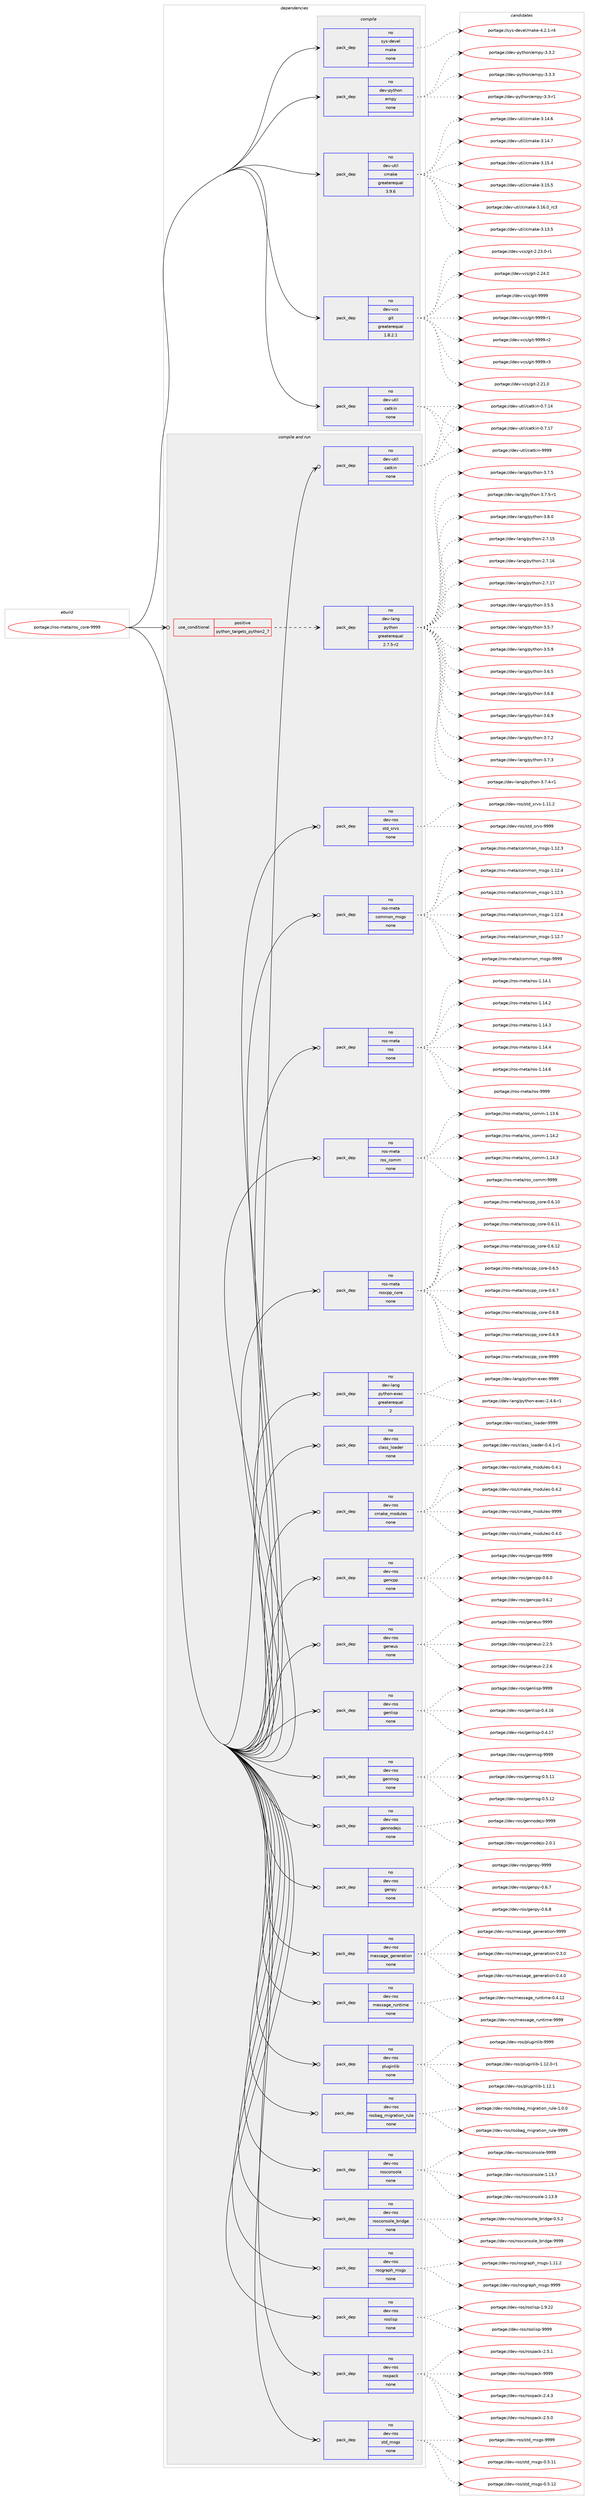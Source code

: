 digraph prolog {

# *************
# Graph options
# *************

newrank=true;
concentrate=true;
compound=true;
graph [rankdir=LR,fontname=Helvetica,fontsize=10,ranksep=1.5];#, ranksep=2.5, nodesep=0.2];
edge  [arrowhead=vee];
node  [fontname=Helvetica,fontsize=10];

# **********
# The ebuild
# **********

subgraph cluster_leftcol {
color=gray;
rank=same;
label=<<i>ebuild</i>>;
id [label="portage://ros-meta/ros_core-9999", color=red, width=4, href="../ros-meta/ros_core-9999.svg"];
}

# ****************
# The dependencies
# ****************

subgraph cluster_midcol {
color=gray;
label=<<i>dependencies</i>>;
subgraph cluster_compile {
fillcolor="#eeeeee";
style=filled;
label=<<i>compile</i>>;
subgraph pack279787 {
dependency381129 [label=<<TABLE BORDER="0" CELLBORDER="1" CELLSPACING="0" CELLPADDING="4" WIDTH="220"><TR><TD ROWSPAN="6" CELLPADDING="30">pack_dep</TD></TR><TR><TD WIDTH="110">no</TD></TR><TR><TD>dev-python</TD></TR><TR><TD>empy</TD></TR><TR><TD>none</TD></TR><TR><TD></TD></TR></TABLE>>, shape=none, color=blue];
}
id:e -> dependency381129:w [weight=20,style="solid",arrowhead="vee"];
subgraph pack279788 {
dependency381130 [label=<<TABLE BORDER="0" CELLBORDER="1" CELLSPACING="0" CELLPADDING="4" WIDTH="220"><TR><TD ROWSPAN="6" CELLPADDING="30">pack_dep</TD></TR><TR><TD WIDTH="110">no</TD></TR><TR><TD>dev-util</TD></TR><TR><TD>catkin</TD></TR><TR><TD>none</TD></TR><TR><TD></TD></TR></TABLE>>, shape=none, color=blue];
}
id:e -> dependency381130:w [weight=20,style="solid",arrowhead="vee"];
subgraph pack279789 {
dependency381131 [label=<<TABLE BORDER="0" CELLBORDER="1" CELLSPACING="0" CELLPADDING="4" WIDTH="220"><TR><TD ROWSPAN="6" CELLPADDING="30">pack_dep</TD></TR><TR><TD WIDTH="110">no</TD></TR><TR><TD>dev-util</TD></TR><TR><TD>cmake</TD></TR><TR><TD>greaterequal</TD></TR><TR><TD>3.9.6</TD></TR></TABLE>>, shape=none, color=blue];
}
id:e -> dependency381131:w [weight=20,style="solid",arrowhead="vee"];
subgraph pack279790 {
dependency381132 [label=<<TABLE BORDER="0" CELLBORDER="1" CELLSPACING="0" CELLPADDING="4" WIDTH="220"><TR><TD ROWSPAN="6" CELLPADDING="30">pack_dep</TD></TR><TR><TD WIDTH="110">no</TD></TR><TR><TD>dev-vcs</TD></TR><TR><TD>git</TD></TR><TR><TD>greaterequal</TD></TR><TR><TD>1.8.2.1</TD></TR></TABLE>>, shape=none, color=blue];
}
id:e -> dependency381132:w [weight=20,style="solid",arrowhead="vee"];
subgraph pack279791 {
dependency381133 [label=<<TABLE BORDER="0" CELLBORDER="1" CELLSPACING="0" CELLPADDING="4" WIDTH="220"><TR><TD ROWSPAN="6" CELLPADDING="30">pack_dep</TD></TR><TR><TD WIDTH="110">no</TD></TR><TR><TD>sys-devel</TD></TR><TR><TD>make</TD></TR><TR><TD>none</TD></TR><TR><TD></TD></TR></TABLE>>, shape=none, color=blue];
}
id:e -> dependency381133:w [weight=20,style="solid",arrowhead="vee"];
}
subgraph cluster_compileandrun {
fillcolor="#eeeeee";
style=filled;
label=<<i>compile and run</i>>;
subgraph cond94924 {
dependency381134 [label=<<TABLE BORDER="0" CELLBORDER="1" CELLSPACING="0" CELLPADDING="4"><TR><TD ROWSPAN="3" CELLPADDING="10">use_conditional</TD></TR><TR><TD>positive</TD></TR><TR><TD>python_targets_python2_7</TD></TR></TABLE>>, shape=none, color=red];
subgraph pack279792 {
dependency381135 [label=<<TABLE BORDER="0" CELLBORDER="1" CELLSPACING="0" CELLPADDING="4" WIDTH="220"><TR><TD ROWSPAN="6" CELLPADDING="30">pack_dep</TD></TR><TR><TD WIDTH="110">no</TD></TR><TR><TD>dev-lang</TD></TR><TR><TD>python</TD></TR><TR><TD>greaterequal</TD></TR><TR><TD>2.7.5-r2</TD></TR></TABLE>>, shape=none, color=blue];
}
dependency381134:e -> dependency381135:w [weight=20,style="dashed",arrowhead="vee"];
}
id:e -> dependency381134:w [weight=20,style="solid",arrowhead="odotvee"];
subgraph pack279793 {
dependency381136 [label=<<TABLE BORDER="0" CELLBORDER="1" CELLSPACING="0" CELLPADDING="4" WIDTH="220"><TR><TD ROWSPAN="6" CELLPADDING="30">pack_dep</TD></TR><TR><TD WIDTH="110">no</TD></TR><TR><TD>dev-lang</TD></TR><TR><TD>python-exec</TD></TR><TR><TD>greaterequal</TD></TR><TR><TD>2</TD></TR></TABLE>>, shape=none, color=blue];
}
id:e -> dependency381136:w [weight=20,style="solid",arrowhead="odotvee"];
subgraph pack279794 {
dependency381137 [label=<<TABLE BORDER="0" CELLBORDER="1" CELLSPACING="0" CELLPADDING="4" WIDTH="220"><TR><TD ROWSPAN="6" CELLPADDING="30">pack_dep</TD></TR><TR><TD WIDTH="110">no</TD></TR><TR><TD>dev-ros</TD></TR><TR><TD>class_loader</TD></TR><TR><TD>none</TD></TR><TR><TD></TD></TR></TABLE>>, shape=none, color=blue];
}
id:e -> dependency381137:w [weight=20,style="solid",arrowhead="odotvee"];
subgraph pack279795 {
dependency381138 [label=<<TABLE BORDER="0" CELLBORDER="1" CELLSPACING="0" CELLPADDING="4" WIDTH="220"><TR><TD ROWSPAN="6" CELLPADDING="30">pack_dep</TD></TR><TR><TD WIDTH="110">no</TD></TR><TR><TD>dev-ros</TD></TR><TR><TD>cmake_modules</TD></TR><TR><TD>none</TD></TR><TR><TD></TD></TR></TABLE>>, shape=none, color=blue];
}
id:e -> dependency381138:w [weight=20,style="solid",arrowhead="odotvee"];
subgraph pack279796 {
dependency381139 [label=<<TABLE BORDER="0" CELLBORDER="1" CELLSPACING="0" CELLPADDING="4" WIDTH="220"><TR><TD ROWSPAN="6" CELLPADDING="30">pack_dep</TD></TR><TR><TD WIDTH="110">no</TD></TR><TR><TD>dev-ros</TD></TR><TR><TD>gencpp</TD></TR><TR><TD>none</TD></TR><TR><TD></TD></TR></TABLE>>, shape=none, color=blue];
}
id:e -> dependency381139:w [weight=20,style="solid",arrowhead="odotvee"];
subgraph pack279797 {
dependency381140 [label=<<TABLE BORDER="0" CELLBORDER="1" CELLSPACING="0" CELLPADDING="4" WIDTH="220"><TR><TD ROWSPAN="6" CELLPADDING="30">pack_dep</TD></TR><TR><TD WIDTH="110">no</TD></TR><TR><TD>dev-ros</TD></TR><TR><TD>geneus</TD></TR><TR><TD>none</TD></TR><TR><TD></TD></TR></TABLE>>, shape=none, color=blue];
}
id:e -> dependency381140:w [weight=20,style="solid",arrowhead="odotvee"];
subgraph pack279798 {
dependency381141 [label=<<TABLE BORDER="0" CELLBORDER="1" CELLSPACING="0" CELLPADDING="4" WIDTH="220"><TR><TD ROWSPAN="6" CELLPADDING="30">pack_dep</TD></TR><TR><TD WIDTH="110">no</TD></TR><TR><TD>dev-ros</TD></TR><TR><TD>genlisp</TD></TR><TR><TD>none</TD></TR><TR><TD></TD></TR></TABLE>>, shape=none, color=blue];
}
id:e -> dependency381141:w [weight=20,style="solid",arrowhead="odotvee"];
subgraph pack279799 {
dependency381142 [label=<<TABLE BORDER="0" CELLBORDER="1" CELLSPACING="0" CELLPADDING="4" WIDTH="220"><TR><TD ROWSPAN="6" CELLPADDING="30">pack_dep</TD></TR><TR><TD WIDTH="110">no</TD></TR><TR><TD>dev-ros</TD></TR><TR><TD>genmsg</TD></TR><TR><TD>none</TD></TR><TR><TD></TD></TR></TABLE>>, shape=none, color=blue];
}
id:e -> dependency381142:w [weight=20,style="solid",arrowhead="odotvee"];
subgraph pack279800 {
dependency381143 [label=<<TABLE BORDER="0" CELLBORDER="1" CELLSPACING="0" CELLPADDING="4" WIDTH="220"><TR><TD ROWSPAN="6" CELLPADDING="30">pack_dep</TD></TR><TR><TD WIDTH="110">no</TD></TR><TR><TD>dev-ros</TD></TR><TR><TD>gennodejs</TD></TR><TR><TD>none</TD></TR><TR><TD></TD></TR></TABLE>>, shape=none, color=blue];
}
id:e -> dependency381143:w [weight=20,style="solid",arrowhead="odotvee"];
subgraph pack279801 {
dependency381144 [label=<<TABLE BORDER="0" CELLBORDER="1" CELLSPACING="0" CELLPADDING="4" WIDTH="220"><TR><TD ROWSPAN="6" CELLPADDING="30">pack_dep</TD></TR><TR><TD WIDTH="110">no</TD></TR><TR><TD>dev-ros</TD></TR><TR><TD>genpy</TD></TR><TR><TD>none</TD></TR><TR><TD></TD></TR></TABLE>>, shape=none, color=blue];
}
id:e -> dependency381144:w [weight=20,style="solid",arrowhead="odotvee"];
subgraph pack279802 {
dependency381145 [label=<<TABLE BORDER="0" CELLBORDER="1" CELLSPACING="0" CELLPADDING="4" WIDTH="220"><TR><TD ROWSPAN="6" CELLPADDING="30">pack_dep</TD></TR><TR><TD WIDTH="110">no</TD></TR><TR><TD>dev-ros</TD></TR><TR><TD>message_generation</TD></TR><TR><TD>none</TD></TR><TR><TD></TD></TR></TABLE>>, shape=none, color=blue];
}
id:e -> dependency381145:w [weight=20,style="solid",arrowhead="odotvee"];
subgraph pack279803 {
dependency381146 [label=<<TABLE BORDER="0" CELLBORDER="1" CELLSPACING="0" CELLPADDING="4" WIDTH="220"><TR><TD ROWSPAN="6" CELLPADDING="30">pack_dep</TD></TR><TR><TD WIDTH="110">no</TD></TR><TR><TD>dev-ros</TD></TR><TR><TD>message_runtime</TD></TR><TR><TD>none</TD></TR><TR><TD></TD></TR></TABLE>>, shape=none, color=blue];
}
id:e -> dependency381146:w [weight=20,style="solid",arrowhead="odotvee"];
subgraph pack279804 {
dependency381147 [label=<<TABLE BORDER="0" CELLBORDER="1" CELLSPACING="0" CELLPADDING="4" WIDTH="220"><TR><TD ROWSPAN="6" CELLPADDING="30">pack_dep</TD></TR><TR><TD WIDTH="110">no</TD></TR><TR><TD>dev-ros</TD></TR><TR><TD>pluginlib</TD></TR><TR><TD>none</TD></TR><TR><TD></TD></TR></TABLE>>, shape=none, color=blue];
}
id:e -> dependency381147:w [weight=20,style="solid",arrowhead="odotvee"];
subgraph pack279805 {
dependency381148 [label=<<TABLE BORDER="0" CELLBORDER="1" CELLSPACING="0" CELLPADDING="4" WIDTH="220"><TR><TD ROWSPAN="6" CELLPADDING="30">pack_dep</TD></TR><TR><TD WIDTH="110">no</TD></TR><TR><TD>dev-ros</TD></TR><TR><TD>rosbag_migration_rule</TD></TR><TR><TD>none</TD></TR><TR><TD></TD></TR></TABLE>>, shape=none, color=blue];
}
id:e -> dependency381148:w [weight=20,style="solid",arrowhead="odotvee"];
subgraph pack279806 {
dependency381149 [label=<<TABLE BORDER="0" CELLBORDER="1" CELLSPACING="0" CELLPADDING="4" WIDTH="220"><TR><TD ROWSPAN="6" CELLPADDING="30">pack_dep</TD></TR><TR><TD WIDTH="110">no</TD></TR><TR><TD>dev-ros</TD></TR><TR><TD>rosconsole</TD></TR><TR><TD>none</TD></TR><TR><TD></TD></TR></TABLE>>, shape=none, color=blue];
}
id:e -> dependency381149:w [weight=20,style="solid",arrowhead="odotvee"];
subgraph pack279807 {
dependency381150 [label=<<TABLE BORDER="0" CELLBORDER="1" CELLSPACING="0" CELLPADDING="4" WIDTH="220"><TR><TD ROWSPAN="6" CELLPADDING="30">pack_dep</TD></TR><TR><TD WIDTH="110">no</TD></TR><TR><TD>dev-ros</TD></TR><TR><TD>rosconsole_bridge</TD></TR><TR><TD>none</TD></TR><TR><TD></TD></TR></TABLE>>, shape=none, color=blue];
}
id:e -> dependency381150:w [weight=20,style="solid",arrowhead="odotvee"];
subgraph pack279808 {
dependency381151 [label=<<TABLE BORDER="0" CELLBORDER="1" CELLSPACING="0" CELLPADDING="4" WIDTH="220"><TR><TD ROWSPAN="6" CELLPADDING="30">pack_dep</TD></TR><TR><TD WIDTH="110">no</TD></TR><TR><TD>dev-ros</TD></TR><TR><TD>rosgraph_msgs</TD></TR><TR><TD>none</TD></TR><TR><TD></TD></TR></TABLE>>, shape=none, color=blue];
}
id:e -> dependency381151:w [weight=20,style="solid",arrowhead="odotvee"];
subgraph pack279809 {
dependency381152 [label=<<TABLE BORDER="0" CELLBORDER="1" CELLSPACING="0" CELLPADDING="4" WIDTH="220"><TR><TD ROWSPAN="6" CELLPADDING="30">pack_dep</TD></TR><TR><TD WIDTH="110">no</TD></TR><TR><TD>dev-ros</TD></TR><TR><TD>roslisp</TD></TR><TR><TD>none</TD></TR><TR><TD></TD></TR></TABLE>>, shape=none, color=blue];
}
id:e -> dependency381152:w [weight=20,style="solid",arrowhead="odotvee"];
subgraph pack279810 {
dependency381153 [label=<<TABLE BORDER="0" CELLBORDER="1" CELLSPACING="0" CELLPADDING="4" WIDTH="220"><TR><TD ROWSPAN="6" CELLPADDING="30">pack_dep</TD></TR><TR><TD WIDTH="110">no</TD></TR><TR><TD>dev-ros</TD></TR><TR><TD>rospack</TD></TR><TR><TD>none</TD></TR><TR><TD></TD></TR></TABLE>>, shape=none, color=blue];
}
id:e -> dependency381153:w [weight=20,style="solid",arrowhead="odotvee"];
subgraph pack279811 {
dependency381154 [label=<<TABLE BORDER="0" CELLBORDER="1" CELLSPACING="0" CELLPADDING="4" WIDTH="220"><TR><TD ROWSPAN="6" CELLPADDING="30">pack_dep</TD></TR><TR><TD WIDTH="110">no</TD></TR><TR><TD>dev-ros</TD></TR><TR><TD>std_msgs</TD></TR><TR><TD>none</TD></TR><TR><TD></TD></TR></TABLE>>, shape=none, color=blue];
}
id:e -> dependency381154:w [weight=20,style="solid",arrowhead="odotvee"];
subgraph pack279812 {
dependency381155 [label=<<TABLE BORDER="0" CELLBORDER="1" CELLSPACING="0" CELLPADDING="4" WIDTH="220"><TR><TD ROWSPAN="6" CELLPADDING="30">pack_dep</TD></TR><TR><TD WIDTH="110">no</TD></TR><TR><TD>dev-ros</TD></TR><TR><TD>std_srvs</TD></TR><TR><TD>none</TD></TR><TR><TD></TD></TR></TABLE>>, shape=none, color=blue];
}
id:e -> dependency381155:w [weight=20,style="solid",arrowhead="odotvee"];
subgraph pack279813 {
dependency381156 [label=<<TABLE BORDER="0" CELLBORDER="1" CELLSPACING="0" CELLPADDING="4" WIDTH="220"><TR><TD ROWSPAN="6" CELLPADDING="30">pack_dep</TD></TR><TR><TD WIDTH="110">no</TD></TR><TR><TD>dev-util</TD></TR><TR><TD>catkin</TD></TR><TR><TD>none</TD></TR><TR><TD></TD></TR></TABLE>>, shape=none, color=blue];
}
id:e -> dependency381156:w [weight=20,style="solid",arrowhead="odotvee"];
subgraph pack279814 {
dependency381157 [label=<<TABLE BORDER="0" CELLBORDER="1" CELLSPACING="0" CELLPADDING="4" WIDTH="220"><TR><TD ROWSPAN="6" CELLPADDING="30">pack_dep</TD></TR><TR><TD WIDTH="110">no</TD></TR><TR><TD>ros-meta</TD></TR><TR><TD>common_msgs</TD></TR><TR><TD>none</TD></TR><TR><TD></TD></TR></TABLE>>, shape=none, color=blue];
}
id:e -> dependency381157:w [weight=20,style="solid",arrowhead="odotvee"];
subgraph pack279815 {
dependency381158 [label=<<TABLE BORDER="0" CELLBORDER="1" CELLSPACING="0" CELLPADDING="4" WIDTH="220"><TR><TD ROWSPAN="6" CELLPADDING="30">pack_dep</TD></TR><TR><TD WIDTH="110">no</TD></TR><TR><TD>ros-meta</TD></TR><TR><TD>ros</TD></TR><TR><TD>none</TD></TR><TR><TD></TD></TR></TABLE>>, shape=none, color=blue];
}
id:e -> dependency381158:w [weight=20,style="solid",arrowhead="odotvee"];
subgraph pack279816 {
dependency381159 [label=<<TABLE BORDER="0" CELLBORDER="1" CELLSPACING="0" CELLPADDING="4" WIDTH="220"><TR><TD ROWSPAN="6" CELLPADDING="30">pack_dep</TD></TR><TR><TD WIDTH="110">no</TD></TR><TR><TD>ros-meta</TD></TR><TR><TD>ros_comm</TD></TR><TR><TD>none</TD></TR><TR><TD></TD></TR></TABLE>>, shape=none, color=blue];
}
id:e -> dependency381159:w [weight=20,style="solid",arrowhead="odotvee"];
subgraph pack279817 {
dependency381160 [label=<<TABLE BORDER="0" CELLBORDER="1" CELLSPACING="0" CELLPADDING="4" WIDTH="220"><TR><TD ROWSPAN="6" CELLPADDING="30">pack_dep</TD></TR><TR><TD WIDTH="110">no</TD></TR><TR><TD>ros-meta</TD></TR><TR><TD>roscpp_core</TD></TR><TR><TD>none</TD></TR><TR><TD></TD></TR></TABLE>>, shape=none, color=blue];
}
id:e -> dependency381160:w [weight=20,style="solid",arrowhead="odotvee"];
}
subgraph cluster_run {
fillcolor="#eeeeee";
style=filled;
label=<<i>run</i>>;
}
}

# **************
# The candidates
# **************

subgraph cluster_choices {
rank=same;
color=gray;
label=<<i>candidates</i>>;

subgraph choice279787 {
color=black;
nodesep=1;
choiceportage1001011184511212111610411111047101109112121455146514511449 [label="portage://dev-python/empy-3.3-r1", color=red, width=4,href="../dev-python/empy-3.3-r1.svg"];
choiceportage1001011184511212111610411111047101109112121455146514650 [label="portage://dev-python/empy-3.3.2", color=red, width=4,href="../dev-python/empy-3.3.2.svg"];
choiceportage1001011184511212111610411111047101109112121455146514651 [label="portage://dev-python/empy-3.3.3", color=red, width=4,href="../dev-python/empy-3.3.3.svg"];
dependency381129:e -> choiceportage1001011184511212111610411111047101109112121455146514511449:w [style=dotted,weight="100"];
dependency381129:e -> choiceportage1001011184511212111610411111047101109112121455146514650:w [style=dotted,weight="100"];
dependency381129:e -> choiceportage1001011184511212111610411111047101109112121455146514651:w [style=dotted,weight="100"];
}
subgraph choice279788 {
color=black;
nodesep=1;
choiceportage1001011184511711610510847999711610710511045484655464952 [label="portage://dev-util/catkin-0.7.14", color=red, width=4,href="../dev-util/catkin-0.7.14.svg"];
choiceportage1001011184511711610510847999711610710511045484655464955 [label="portage://dev-util/catkin-0.7.17", color=red, width=4,href="../dev-util/catkin-0.7.17.svg"];
choiceportage100101118451171161051084799971161071051104557575757 [label="portage://dev-util/catkin-9999", color=red, width=4,href="../dev-util/catkin-9999.svg"];
dependency381130:e -> choiceportage1001011184511711610510847999711610710511045484655464952:w [style=dotted,weight="100"];
dependency381130:e -> choiceportage1001011184511711610510847999711610710511045484655464955:w [style=dotted,weight="100"];
dependency381130:e -> choiceportage100101118451171161051084799971161071051104557575757:w [style=dotted,weight="100"];
}
subgraph choice279789 {
color=black;
nodesep=1;
choiceportage1001011184511711610510847991099710710145514649514653 [label="portage://dev-util/cmake-3.13.5", color=red, width=4,href="../dev-util/cmake-3.13.5.svg"];
choiceportage1001011184511711610510847991099710710145514649524654 [label="portage://dev-util/cmake-3.14.6", color=red, width=4,href="../dev-util/cmake-3.14.6.svg"];
choiceportage1001011184511711610510847991099710710145514649524655 [label="portage://dev-util/cmake-3.14.7", color=red, width=4,href="../dev-util/cmake-3.14.7.svg"];
choiceportage1001011184511711610510847991099710710145514649534652 [label="portage://dev-util/cmake-3.15.4", color=red, width=4,href="../dev-util/cmake-3.15.4.svg"];
choiceportage1001011184511711610510847991099710710145514649534653 [label="portage://dev-util/cmake-3.15.5", color=red, width=4,href="../dev-util/cmake-3.15.5.svg"];
choiceportage1001011184511711610510847991099710710145514649544648951149951 [label="portage://dev-util/cmake-3.16.0_rc3", color=red, width=4,href="../dev-util/cmake-3.16.0_rc3.svg"];
dependency381131:e -> choiceportage1001011184511711610510847991099710710145514649514653:w [style=dotted,weight="100"];
dependency381131:e -> choiceportage1001011184511711610510847991099710710145514649524654:w [style=dotted,weight="100"];
dependency381131:e -> choiceportage1001011184511711610510847991099710710145514649524655:w [style=dotted,weight="100"];
dependency381131:e -> choiceportage1001011184511711610510847991099710710145514649534652:w [style=dotted,weight="100"];
dependency381131:e -> choiceportage1001011184511711610510847991099710710145514649534653:w [style=dotted,weight="100"];
dependency381131:e -> choiceportage1001011184511711610510847991099710710145514649544648951149951:w [style=dotted,weight="100"];
}
subgraph choice279790 {
color=black;
nodesep=1;
choiceportage10010111845118991154710310511645504650494648 [label="portage://dev-vcs/git-2.21.0", color=red, width=4,href="../dev-vcs/git-2.21.0.svg"];
choiceportage100101118451189911547103105116455046505146484511449 [label="portage://dev-vcs/git-2.23.0-r1", color=red, width=4,href="../dev-vcs/git-2.23.0-r1.svg"];
choiceportage10010111845118991154710310511645504650524648 [label="portage://dev-vcs/git-2.24.0", color=red, width=4,href="../dev-vcs/git-2.24.0.svg"];
choiceportage1001011184511899115471031051164557575757 [label="portage://dev-vcs/git-9999", color=red, width=4,href="../dev-vcs/git-9999.svg"];
choiceportage10010111845118991154710310511645575757574511449 [label="portage://dev-vcs/git-9999-r1", color=red, width=4,href="../dev-vcs/git-9999-r1.svg"];
choiceportage10010111845118991154710310511645575757574511450 [label="portage://dev-vcs/git-9999-r2", color=red, width=4,href="../dev-vcs/git-9999-r2.svg"];
choiceportage10010111845118991154710310511645575757574511451 [label="portage://dev-vcs/git-9999-r3", color=red, width=4,href="../dev-vcs/git-9999-r3.svg"];
dependency381132:e -> choiceportage10010111845118991154710310511645504650494648:w [style=dotted,weight="100"];
dependency381132:e -> choiceportage100101118451189911547103105116455046505146484511449:w [style=dotted,weight="100"];
dependency381132:e -> choiceportage10010111845118991154710310511645504650524648:w [style=dotted,weight="100"];
dependency381132:e -> choiceportage1001011184511899115471031051164557575757:w [style=dotted,weight="100"];
dependency381132:e -> choiceportage10010111845118991154710310511645575757574511449:w [style=dotted,weight="100"];
dependency381132:e -> choiceportage10010111845118991154710310511645575757574511450:w [style=dotted,weight="100"];
dependency381132:e -> choiceportage10010111845118991154710310511645575757574511451:w [style=dotted,weight="100"];
}
subgraph choice279791 {
color=black;
nodesep=1;
choiceportage1151211154510010111810110847109971071014552465046494511452 [label="portage://sys-devel/make-4.2.1-r4", color=red, width=4,href="../sys-devel/make-4.2.1-r4.svg"];
dependency381133:e -> choiceportage1151211154510010111810110847109971071014552465046494511452:w [style=dotted,weight="100"];
}
subgraph choice279792 {
color=black;
nodesep=1;
choiceportage10010111845108971101034711212111610411111045504655464953 [label="portage://dev-lang/python-2.7.15", color=red, width=4,href="../dev-lang/python-2.7.15.svg"];
choiceportage10010111845108971101034711212111610411111045504655464954 [label="portage://dev-lang/python-2.7.16", color=red, width=4,href="../dev-lang/python-2.7.16.svg"];
choiceportage10010111845108971101034711212111610411111045504655464955 [label="portage://dev-lang/python-2.7.17", color=red, width=4,href="../dev-lang/python-2.7.17.svg"];
choiceportage100101118451089711010347112121116104111110455146534653 [label="portage://dev-lang/python-3.5.5", color=red, width=4,href="../dev-lang/python-3.5.5.svg"];
choiceportage100101118451089711010347112121116104111110455146534655 [label="portage://dev-lang/python-3.5.7", color=red, width=4,href="../dev-lang/python-3.5.7.svg"];
choiceportage100101118451089711010347112121116104111110455146534657 [label="portage://dev-lang/python-3.5.9", color=red, width=4,href="../dev-lang/python-3.5.9.svg"];
choiceportage100101118451089711010347112121116104111110455146544653 [label="portage://dev-lang/python-3.6.5", color=red, width=4,href="../dev-lang/python-3.6.5.svg"];
choiceportage100101118451089711010347112121116104111110455146544656 [label="portage://dev-lang/python-3.6.8", color=red, width=4,href="../dev-lang/python-3.6.8.svg"];
choiceportage100101118451089711010347112121116104111110455146544657 [label="portage://dev-lang/python-3.6.9", color=red, width=4,href="../dev-lang/python-3.6.9.svg"];
choiceportage100101118451089711010347112121116104111110455146554650 [label="portage://dev-lang/python-3.7.2", color=red, width=4,href="../dev-lang/python-3.7.2.svg"];
choiceportage100101118451089711010347112121116104111110455146554651 [label="portage://dev-lang/python-3.7.3", color=red, width=4,href="../dev-lang/python-3.7.3.svg"];
choiceportage1001011184510897110103471121211161041111104551465546524511449 [label="portage://dev-lang/python-3.7.4-r1", color=red, width=4,href="../dev-lang/python-3.7.4-r1.svg"];
choiceportage100101118451089711010347112121116104111110455146554653 [label="portage://dev-lang/python-3.7.5", color=red, width=4,href="../dev-lang/python-3.7.5.svg"];
choiceportage1001011184510897110103471121211161041111104551465546534511449 [label="portage://dev-lang/python-3.7.5-r1", color=red, width=4,href="../dev-lang/python-3.7.5-r1.svg"];
choiceportage100101118451089711010347112121116104111110455146564648 [label="portage://dev-lang/python-3.8.0", color=red, width=4,href="../dev-lang/python-3.8.0.svg"];
dependency381135:e -> choiceportage10010111845108971101034711212111610411111045504655464953:w [style=dotted,weight="100"];
dependency381135:e -> choiceportage10010111845108971101034711212111610411111045504655464954:w [style=dotted,weight="100"];
dependency381135:e -> choiceportage10010111845108971101034711212111610411111045504655464955:w [style=dotted,weight="100"];
dependency381135:e -> choiceportage100101118451089711010347112121116104111110455146534653:w [style=dotted,weight="100"];
dependency381135:e -> choiceportage100101118451089711010347112121116104111110455146534655:w [style=dotted,weight="100"];
dependency381135:e -> choiceportage100101118451089711010347112121116104111110455146534657:w [style=dotted,weight="100"];
dependency381135:e -> choiceportage100101118451089711010347112121116104111110455146544653:w [style=dotted,weight="100"];
dependency381135:e -> choiceportage100101118451089711010347112121116104111110455146544656:w [style=dotted,weight="100"];
dependency381135:e -> choiceportage100101118451089711010347112121116104111110455146544657:w [style=dotted,weight="100"];
dependency381135:e -> choiceportage100101118451089711010347112121116104111110455146554650:w [style=dotted,weight="100"];
dependency381135:e -> choiceportage100101118451089711010347112121116104111110455146554651:w [style=dotted,weight="100"];
dependency381135:e -> choiceportage1001011184510897110103471121211161041111104551465546524511449:w [style=dotted,weight="100"];
dependency381135:e -> choiceportage100101118451089711010347112121116104111110455146554653:w [style=dotted,weight="100"];
dependency381135:e -> choiceportage1001011184510897110103471121211161041111104551465546534511449:w [style=dotted,weight="100"];
dependency381135:e -> choiceportage100101118451089711010347112121116104111110455146564648:w [style=dotted,weight="100"];
}
subgraph choice279793 {
color=black;
nodesep=1;
choiceportage10010111845108971101034711212111610411111045101120101994550465246544511449 [label="portage://dev-lang/python-exec-2.4.6-r1", color=red, width=4,href="../dev-lang/python-exec-2.4.6-r1.svg"];
choiceportage10010111845108971101034711212111610411111045101120101994557575757 [label="portage://dev-lang/python-exec-9999", color=red, width=4,href="../dev-lang/python-exec-9999.svg"];
dependency381136:e -> choiceportage10010111845108971101034711212111610411111045101120101994550465246544511449:w [style=dotted,weight="100"];
dependency381136:e -> choiceportage10010111845108971101034711212111610411111045101120101994557575757:w [style=dotted,weight="100"];
}
subgraph choice279794 {
color=black;
nodesep=1;
choiceportage1001011184511411111547991089711511595108111971001011144548465246494511449 [label="portage://dev-ros/class_loader-0.4.1-r1", color=red, width=4,href="../dev-ros/class_loader-0.4.1-r1.svg"];
choiceportage1001011184511411111547991089711511595108111971001011144557575757 [label="portage://dev-ros/class_loader-9999", color=red, width=4,href="../dev-ros/class_loader-9999.svg"];
dependency381137:e -> choiceportage1001011184511411111547991089711511595108111971001011144548465246494511449:w [style=dotted,weight="100"];
dependency381137:e -> choiceportage1001011184511411111547991089711511595108111971001011144557575757:w [style=dotted,weight="100"];
}
subgraph choice279795 {
color=black;
nodesep=1;
choiceportage1001011184511411111547991099710710195109111100117108101115454846524648 [label="portage://dev-ros/cmake_modules-0.4.0", color=red, width=4,href="../dev-ros/cmake_modules-0.4.0.svg"];
choiceportage1001011184511411111547991099710710195109111100117108101115454846524649 [label="portage://dev-ros/cmake_modules-0.4.1", color=red, width=4,href="../dev-ros/cmake_modules-0.4.1.svg"];
choiceportage1001011184511411111547991099710710195109111100117108101115454846524650 [label="portage://dev-ros/cmake_modules-0.4.2", color=red, width=4,href="../dev-ros/cmake_modules-0.4.2.svg"];
choiceportage10010111845114111115479910997107101951091111001171081011154557575757 [label="portage://dev-ros/cmake_modules-9999", color=red, width=4,href="../dev-ros/cmake_modules-9999.svg"];
dependency381138:e -> choiceportage1001011184511411111547991099710710195109111100117108101115454846524648:w [style=dotted,weight="100"];
dependency381138:e -> choiceportage1001011184511411111547991099710710195109111100117108101115454846524649:w [style=dotted,weight="100"];
dependency381138:e -> choiceportage1001011184511411111547991099710710195109111100117108101115454846524650:w [style=dotted,weight="100"];
dependency381138:e -> choiceportage10010111845114111115479910997107101951091111001171081011154557575757:w [style=dotted,weight="100"];
}
subgraph choice279796 {
color=black;
nodesep=1;
choiceportage100101118451141111154710310111099112112454846544648 [label="portage://dev-ros/gencpp-0.6.0", color=red, width=4,href="../dev-ros/gencpp-0.6.0.svg"];
choiceportage100101118451141111154710310111099112112454846544650 [label="portage://dev-ros/gencpp-0.6.2", color=red, width=4,href="../dev-ros/gencpp-0.6.2.svg"];
choiceportage1001011184511411111547103101110991121124557575757 [label="portage://dev-ros/gencpp-9999", color=red, width=4,href="../dev-ros/gencpp-9999.svg"];
dependency381139:e -> choiceportage100101118451141111154710310111099112112454846544648:w [style=dotted,weight="100"];
dependency381139:e -> choiceportage100101118451141111154710310111099112112454846544650:w [style=dotted,weight="100"];
dependency381139:e -> choiceportage1001011184511411111547103101110991121124557575757:w [style=dotted,weight="100"];
}
subgraph choice279797 {
color=black;
nodesep=1;
choiceportage1001011184511411111547103101110101117115455046504653 [label="portage://dev-ros/geneus-2.2.5", color=red, width=4,href="../dev-ros/geneus-2.2.5.svg"];
choiceportage1001011184511411111547103101110101117115455046504654 [label="portage://dev-ros/geneus-2.2.6", color=red, width=4,href="../dev-ros/geneus-2.2.6.svg"];
choiceportage10010111845114111115471031011101011171154557575757 [label="portage://dev-ros/geneus-9999", color=red, width=4,href="../dev-ros/geneus-9999.svg"];
dependency381140:e -> choiceportage1001011184511411111547103101110101117115455046504653:w [style=dotted,weight="100"];
dependency381140:e -> choiceportage1001011184511411111547103101110101117115455046504654:w [style=dotted,weight="100"];
dependency381140:e -> choiceportage10010111845114111115471031011101011171154557575757:w [style=dotted,weight="100"];
}
subgraph choice279798 {
color=black;
nodesep=1;
choiceportage100101118451141111154710310111010810511511245484652464954 [label="portage://dev-ros/genlisp-0.4.16", color=red, width=4,href="../dev-ros/genlisp-0.4.16.svg"];
choiceportage100101118451141111154710310111010810511511245484652464955 [label="portage://dev-ros/genlisp-0.4.17", color=red, width=4,href="../dev-ros/genlisp-0.4.17.svg"];
choiceportage10010111845114111115471031011101081051151124557575757 [label="portage://dev-ros/genlisp-9999", color=red, width=4,href="../dev-ros/genlisp-9999.svg"];
dependency381141:e -> choiceportage100101118451141111154710310111010810511511245484652464954:w [style=dotted,weight="100"];
dependency381141:e -> choiceportage100101118451141111154710310111010810511511245484652464955:w [style=dotted,weight="100"];
dependency381141:e -> choiceportage10010111845114111115471031011101081051151124557575757:w [style=dotted,weight="100"];
}
subgraph choice279799 {
color=black;
nodesep=1;
choiceportage100101118451141111154710310111010911510345484653464949 [label="portage://dev-ros/genmsg-0.5.11", color=red, width=4,href="../dev-ros/genmsg-0.5.11.svg"];
choiceportage100101118451141111154710310111010911510345484653464950 [label="portage://dev-ros/genmsg-0.5.12", color=red, width=4,href="../dev-ros/genmsg-0.5.12.svg"];
choiceportage10010111845114111115471031011101091151034557575757 [label="portage://dev-ros/genmsg-9999", color=red, width=4,href="../dev-ros/genmsg-9999.svg"];
dependency381142:e -> choiceportage100101118451141111154710310111010911510345484653464949:w [style=dotted,weight="100"];
dependency381142:e -> choiceportage100101118451141111154710310111010911510345484653464950:w [style=dotted,weight="100"];
dependency381142:e -> choiceportage10010111845114111115471031011101091151034557575757:w [style=dotted,weight="100"];
}
subgraph choice279800 {
color=black;
nodesep=1;
choiceportage1001011184511411111547103101110110111100101106115455046484649 [label="portage://dev-ros/gennodejs-2.0.1", color=red, width=4,href="../dev-ros/gennodejs-2.0.1.svg"];
choiceportage10010111845114111115471031011101101111001011061154557575757 [label="portage://dev-ros/gennodejs-9999", color=red, width=4,href="../dev-ros/gennodejs-9999.svg"];
dependency381143:e -> choiceportage1001011184511411111547103101110110111100101106115455046484649:w [style=dotted,weight="100"];
dependency381143:e -> choiceportage10010111845114111115471031011101101111001011061154557575757:w [style=dotted,weight="100"];
}
subgraph choice279801 {
color=black;
nodesep=1;
choiceportage1001011184511411111547103101110112121454846544655 [label="portage://dev-ros/genpy-0.6.7", color=red, width=4,href="../dev-ros/genpy-0.6.7.svg"];
choiceportage1001011184511411111547103101110112121454846544656 [label="portage://dev-ros/genpy-0.6.8", color=red, width=4,href="../dev-ros/genpy-0.6.8.svg"];
choiceportage10010111845114111115471031011101121214557575757 [label="portage://dev-ros/genpy-9999", color=red, width=4,href="../dev-ros/genpy-9999.svg"];
dependency381144:e -> choiceportage1001011184511411111547103101110112121454846544655:w [style=dotted,weight="100"];
dependency381144:e -> choiceportage1001011184511411111547103101110112121454846544656:w [style=dotted,weight="100"];
dependency381144:e -> choiceportage10010111845114111115471031011101121214557575757:w [style=dotted,weight="100"];
}
subgraph choice279802 {
color=black;
nodesep=1;
choiceportage1001011184511411111547109101115115971031019510310111010111497116105111110454846514648 [label="portage://dev-ros/message_generation-0.3.0", color=red, width=4,href="../dev-ros/message_generation-0.3.0.svg"];
choiceportage1001011184511411111547109101115115971031019510310111010111497116105111110454846524648 [label="portage://dev-ros/message_generation-0.4.0", color=red, width=4,href="../dev-ros/message_generation-0.4.0.svg"];
choiceportage10010111845114111115471091011151159710310195103101110101114971161051111104557575757 [label="portage://dev-ros/message_generation-9999", color=red, width=4,href="../dev-ros/message_generation-9999.svg"];
dependency381145:e -> choiceportage1001011184511411111547109101115115971031019510310111010111497116105111110454846514648:w [style=dotted,weight="100"];
dependency381145:e -> choiceportage1001011184511411111547109101115115971031019510310111010111497116105111110454846524648:w [style=dotted,weight="100"];
dependency381145:e -> choiceportage10010111845114111115471091011151159710310195103101110101114971161051111104557575757:w [style=dotted,weight="100"];
}
subgraph choice279803 {
color=black;
nodesep=1;
choiceportage1001011184511411111547109101115115971031019511411711011610510910145484652464950 [label="portage://dev-ros/message_runtime-0.4.12", color=red, width=4,href="../dev-ros/message_runtime-0.4.12.svg"];
choiceportage100101118451141111154710910111511597103101951141171101161051091014557575757 [label="portage://dev-ros/message_runtime-9999", color=red, width=4,href="../dev-ros/message_runtime-9999.svg"];
dependency381146:e -> choiceportage1001011184511411111547109101115115971031019511411711011610510910145484652464950:w [style=dotted,weight="100"];
dependency381146:e -> choiceportage100101118451141111154710910111511597103101951141171101161051091014557575757:w [style=dotted,weight="100"];
}
subgraph choice279804 {
color=black;
nodesep=1;
choiceportage100101118451141111154711210811710310511010810598454946495046484511449 [label="portage://dev-ros/pluginlib-1.12.0-r1", color=red, width=4,href="../dev-ros/pluginlib-1.12.0-r1.svg"];
choiceportage10010111845114111115471121081171031051101081059845494649504649 [label="portage://dev-ros/pluginlib-1.12.1", color=red, width=4,href="../dev-ros/pluginlib-1.12.1.svg"];
choiceportage1001011184511411111547112108117103105110108105984557575757 [label="portage://dev-ros/pluginlib-9999", color=red, width=4,href="../dev-ros/pluginlib-9999.svg"];
dependency381147:e -> choiceportage100101118451141111154711210811710310511010810598454946495046484511449:w [style=dotted,weight="100"];
dependency381147:e -> choiceportage10010111845114111115471121081171031051101081059845494649504649:w [style=dotted,weight="100"];
dependency381147:e -> choiceportage1001011184511411111547112108117103105110108105984557575757:w [style=dotted,weight="100"];
}
subgraph choice279805 {
color=black;
nodesep=1;
choiceportage10010111845114111115471141111159897103951091051031149711610511111095114117108101454946484648 [label="portage://dev-ros/rosbag_migration_rule-1.0.0", color=red, width=4,href="../dev-ros/rosbag_migration_rule-1.0.0.svg"];
choiceportage100101118451141111154711411111598971039510910510311497116105111110951141171081014557575757 [label="portage://dev-ros/rosbag_migration_rule-9999", color=red, width=4,href="../dev-ros/rosbag_migration_rule-9999.svg"];
dependency381148:e -> choiceportage10010111845114111115471141111159897103951091051031149711610511111095114117108101454946484648:w [style=dotted,weight="100"];
dependency381148:e -> choiceportage100101118451141111154711411111598971039510910510311497116105111110951141171081014557575757:w [style=dotted,weight="100"];
}
subgraph choice279806 {
color=black;
nodesep=1;
choiceportage10010111845114111115471141111159911111011511110810145494649514655 [label="portage://dev-ros/rosconsole-1.13.7", color=red, width=4,href="../dev-ros/rosconsole-1.13.7.svg"];
choiceportage10010111845114111115471141111159911111011511110810145494649514657 [label="portage://dev-ros/rosconsole-1.13.9", color=red, width=4,href="../dev-ros/rosconsole-1.13.9.svg"];
choiceportage1001011184511411111547114111115991111101151111081014557575757 [label="portage://dev-ros/rosconsole-9999", color=red, width=4,href="../dev-ros/rosconsole-9999.svg"];
dependency381149:e -> choiceportage10010111845114111115471141111159911111011511110810145494649514655:w [style=dotted,weight="100"];
dependency381149:e -> choiceportage10010111845114111115471141111159911111011511110810145494649514657:w [style=dotted,weight="100"];
dependency381149:e -> choiceportage1001011184511411111547114111115991111101151111081014557575757:w [style=dotted,weight="100"];
}
subgraph choice279807 {
color=black;
nodesep=1;
choiceportage1001011184511411111547114111115991111101151111081019598114105100103101454846534650 [label="portage://dev-ros/rosconsole_bridge-0.5.2", color=red, width=4,href="../dev-ros/rosconsole_bridge-0.5.2.svg"];
choiceportage10010111845114111115471141111159911111011511110810195981141051001031014557575757 [label="portage://dev-ros/rosconsole_bridge-9999", color=red, width=4,href="../dev-ros/rosconsole_bridge-9999.svg"];
dependency381150:e -> choiceportage1001011184511411111547114111115991111101151111081019598114105100103101454846534650:w [style=dotted,weight="100"];
dependency381150:e -> choiceportage10010111845114111115471141111159911111011511110810195981141051001031014557575757:w [style=dotted,weight="100"];
}
subgraph choice279808 {
color=black;
nodesep=1;
choiceportage1001011184511411111547114111115103114971121049510911510311545494649494650 [label="portage://dev-ros/rosgraph_msgs-1.11.2", color=red, width=4,href="../dev-ros/rosgraph_msgs-1.11.2.svg"];
choiceportage100101118451141111154711411111510311497112104951091151031154557575757 [label="portage://dev-ros/rosgraph_msgs-9999", color=red, width=4,href="../dev-ros/rosgraph_msgs-9999.svg"];
dependency381151:e -> choiceportage1001011184511411111547114111115103114971121049510911510311545494649494650:w [style=dotted,weight="100"];
dependency381151:e -> choiceportage100101118451141111154711411111510311497112104951091151031154557575757:w [style=dotted,weight="100"];
}
subgraph choice279809 {
color=black;
nodesep=1;
choiceportage100101118451141111154711411111510810511511245494657465050 [label="portage://dev-ros/roslisp-1.9.22", color=red, width=4,href="../dev-ros/roslisp-1.9.22.svg"];
choiceportage10010111845114111115471141111151081051151124557575757 [label="portage://dev-ros/roslisp-9999", color=red, width=4,href="../dev-ros/roslisp-9999.svg"];
dependency381152:e -> choiceportage100101118451141111154711411111510810511511245494657465050:w [style=dotted,weight="100"];
dependency381152:e -> choiceportage10010111845114111115471141111151081051151124557575757:w [style=dotted,weight="100"];
}
subgraph choice279810 {
color=black;
nodesep=1;
choiceportage10010111845114111115471141111151129799107455046524651 [label="portage://dev-ros/rospack-2.4.3", color=red, width=4,href="../dev-ros/rospack-2.4.3.svg"];
choiceportage10010111845114111115471141111151129799107455046534648 [label="portage://dev-ros/rospack-2.5.0", color=red, width=4,href="../dev-ros/rospack-2.5.0.svg"];
choiceportage10010111845114111115471141111151129799107455046534649 [label="portage://dev-ros/rospack-2.5.1", color=red, width=4,href="../dev-ros/rospack-2.5.1.svg"];
choiceportage100101118451141111154711411111511297991074557575757 [label="portage://dev-ros/rospack-9999", color=red, width=4,href="../dev-ros/rospack-9999.svg"];
dependency381153:e -> choiceportage10010111845114111115471141111151129799107455046524651:w [style=dotted,weight="100"];
dependency381153:e -> choiceportage10010111845114111115471141111151129799107455046534648:w [style=dotted,weight="100"];
dependency381153:e -> choiceportage10010111845114111115471141111151129799107455046534649:w [style=dotted,weight="100"];
dependency381153:e -> choiceportage100101118451141111154711411111511297991074557575757:w [style=dotted,weight="100"];
}
subgraph choice279811 {
color=black;
nodesep=1;
choiceportage10010111845114111115471151161009510911510311545484653464949 [label="portage://dev-ros/std_msgs-0.5.11", color=red, width=4,href="../dev-ros/std_msgs-0.5.11.svg"];
choiceportage10010111845114111115471151161009510911510311545484653464950 [label="portage://dev-ros/std_msgs-0.5.12", color=red, width=4,href="../dev-ros/std_msgs-0.5.12.svg"];
choiceportage1001011184511411111547115116100951091151031154557575757 [label="portage://dev-ros/std_msgs-9999", color=red, width=4,href="../dev-ros/std_msgs-9999.svg"];
dependency381154:e -> choiceportage10010111845114111115471151161009510911510311545484653464949:w [style=dotted,weight="100"];
dependency381154:e -> choiceportage10010111845114111115471151161009510911510311545484653464950:w [style=dotted,weight="100"];
dependency381154:e -> choiceportage1001011184511411111547115116100951091151031154557575757:w [style=dotted,weight="100"];
}
subgraph choice279812 {
color=black;
nodesep=1;
choiceportage10010111845114111115471151161009511511411811545494649494650 [label="portage://dev-ros/std_srvs-1.11.2", color=red, width=4,href="../dev-ros/std_srvs-1.11.2.svg"];
choiceportage1001011184511411111547115116100951151141181154557575757 [label="portage://dev-ros/std_srvs-9999", color=red, width=4,href="../dev-ros/std_srvs-9999.svg"];
dependency381155:e -> choiceportage10010111845114111115471151161009511511411811545494649494650:w [style=dotted,weight="100"];
dependency381155:e -> choiceportage1001011184511411111547115116100951151141181154557575757:w [style=dotted,weight="100"];
}
subgraph choice279813 {
color=black;
nodesep=1;
choiceportage1001011184511711610510847999711610710511045484655464952 [label="portage://dev-util/catkin-0.7.14", color=red, width=4,href="../dev-util/catkin-0.7.14.svg"];
choiceportage1001011184511711610510847999711610710511045484655464955 [label="portage://dev-util/catkin-0.7.17", color=red, width=4,href="../dev-util/catkin-0.7.17.svg"];
choiceportage100101118451171161051084799971161071051104557575757 [label="portage://dev-util/catkin-9999", color=red, width=4,href="../dev-util/catkin-9999.svg"];
dependency381156:e -> choiceportage1001011184511711610510847999711610710511045484655464952:w [style=dotted,weight="100"];
dependency381156:e -> choiceportage1001011184511711610510847999711610710511045484655464955:w [style=dotted,weight="100"];
dependency381156:e -> choiceportage100101118451171161051084799971161071051104557575757:w [style=dotted,weight="100"];
}
subgraph choice279814 {
color=black;
nodesep=1;
choiceportage114111115451091011169747991111091091111109510911510311545494649504651 [label="portage://ros-meta/common_msgs-1.12.3", color=red, width=4,href="../ros-meta/common_msgs-1.12.3.svg"];
choiceportage114111115451091011169747991111091091111109510911510311545494649504652 [label="portage://ros-meta/common_msgs-1.12.4", color=red, width=4,href="../ros-meta/common_msgs-1.12.4.svg"];
choiceportage114111115451091011169747991111091091111109510911510311545494649504653 [label="portage://ros-meta/common_msgs-1.12.5", color=red, width=4,href="../ros-meta/common_msgs-1.12.5.svg"];
choiceportage114111115451091011169747991111091091111109510911510311545494649504654 [label="portage://ros-meta/common_msgs-1.12.6", color=red, width=4,href="../ros-meta/common_msgs-1.12.6.svg"];
choiceportage114111115451091011169747991111091091111109510911510311545494649504655 [label="portage://ros-meta/common_msgs-1.12.7", color=red, width=4,href="../ros-meta/common_msgs-1.12.7.svg"];
choiceportage11411111545109101116974799111109109111110951091151031154557575757 [label="portage://ros-meta/common_msgs-9999", color=red, width=4,href="../ros-meta/common_msgs-9999.svg"];
dependency381157:e -> choiceportage114111115451091011169747991111091091111109510911510311545494649504651:w [style=dotted,weight="100"];
dependency381157:e -> choiceportage114111115451091011169747991111091091111109510911510311545494649504652:w [style=dotted,weight="100"];
dependency381157:e -> choiceportage114111115451091011169747991111091091111109510911510311545494649504653:w [style=dotted,weight="100"];
dependency381157:e -> choiceportage114111115451091011169747991111091091111109510911510311545494649504654:w [style=dotted,weight="100"];
dependency381157:e -> choiceportage114111115451091011169747991111091091111109510911510311545494649504655:w [style=dotted,weight="100"];
dependency381157:e -> choiceportage11411111545109101116974799111109109111110951091151031154557575757:w [style=dotted,weight="100"];
}
subgraph choice279815 {
color=black;
nodesep=1;
choiceportage11411111545109101116974711411111545494649524649 [label="portage://ros-meta/ros-1.14.1", color=red, width=4,href="../ros-meta/ros-1.14.1.svg"];
choiceportage11411111545109101116974711411111545494649524650 [label="portage://ros-meta/ros-1.14.2", color=red, width=4,href="../ros-meta/ros-1.14.2.svg"];
choiceportage11411111545109101116974711411111545494649524651 [label="portage://ros-meta/ros-1.14.3", color=red, width=4,href="../ros-meta/ros-1.14.3.svg"];
choiceportage11411111545109101116974711411111545494649524652 [label="portage://ros-meta/ros-1.14.4", color=red, width=4,href="../ros-meta/ros-1.14.4.svg"];
choiceportage11411111545109101116974711411111545494649524654 [label="portage://ros-meta/ros-1.14.6", color=red, width=4,href="../ros-meta/ros-1.14.6.svg"];
choiceportage1141111154510910111697471141111154557575757 [label="portage://ros-meta/ros-9999", color=red, width=4,href="../ros-meta/ros-9999.svg"];
dependency381158:e -> choiceportage11411111545109101116974711411111545494649524649:w [style=dotted,weight="100"];
dependency381158:e -> choiceportage11411111545109101116974711411111545494649524650:w [style=dotted,weight="100"];
dependency381158:e -> choiceportage11411111545109101116974711411111545494649524651:w [style=dotted,weight="100"];
dependency381158:e -> choiceportage11411111545109101116974711411111545494649524652:w [style=dotted,weight="100"];
dependency381158:e -> choiceportage11411111545109101116974711411111545494649524654:w [style=dotted,weight="100"];
dependency381158:e -> choiceportage1141111154510910111697471141111154557575757:w [style=dotted,weight="100"];
}
subgraph choice279816 {
color=black;
nodesep=1;
choiceportage114111115451091011169747114111115959911110910945494649514654 [label="portage://ros-meta/ros_comm-1.13.6", color=red, width=4,href="../ros-meta/ros_comm-1.13.6.svg"];
choiceportage114111115451091011169747114111115959911110910945494649524650 [label="portage://ros-meta/ros_comm-1.14.2", color=red, width=4,href="../ros-meta/ros_comm-1.14.2.svg"];
choiceportage114111115451091011169747114111115959911110910945494649524651 [label="portage://ros-meta/ros_comm-1.14.3", color=red, width=4,href="../ros-meta/ros_comm-1.14.3.svg"];
choiceportage11411111545109101116974711411111595991111091094557575757 [label="portage://ros-meta/ros_comm-9999", color=red, width=4,href="../ros-meta/ros_comm-9999.svg"];
dependency381159:e -> choiceportage114111115451091011169747114111115959911110910945494649514654:w [style=dotted,weight="100"];
dependency381159:e -> choiceportage114111115451091011169747114111115959911110910945494649524650:w [style=dotted,weight="100"];
dependency381159:e -> choiceportage114111115451091011169747114111115959911110910945494649524651:w [style=dotted,weight="100"];
dependency381159:e -> choiceportage11411111545109101116974711411111595991111091094557575757:w [style=dotted,weight="100"];
}
subgraph choice279817 {
color=black;
nodesep=1;
choiceportage11411111545109101116974711411111599112112959911111410145484654464948 [label="portage://ros-meta/roscpp_core-0.6.10", color=red, width=4,href="../ros-meta/roscpp_core-0.6.10.svg"];
choiceportage11411111545109101116974711411111599112112959911111410145484654464949 [label="portage://ros-meta/roscpp_core-0.6.11", color=red, width=4,href="../ros-meta/roscpp_core-0.6.11.svg"];
choiceportage11411111545109101116974711411111599112112959911111410145484654464950 [label="portage://ros-meta/roscpp_core-0.6.12", color=red, width=4,href="../ros-meta/roscpp_core-0.6.12.svg"];
choiceportage114111115451091011169747114111115991121129599111114101454846544653 [label="portage://ros-meta/roscpp_core-0.6.5", color=red, width=4,href="../ros-meta/roscpp_core-0.6.5.svg"];
choiceportage114111115451091011169747114111115991121129599111114101454846544655 [label="portage://ros-meta/roscpp_core-0.6.7", color=red, width=4,href="../ros-meta/roscpp_core-0.6.7.svg"];
choiceportage114111115451091011169747114111115991121129599111114101454846544656 [label="portage://ros-meta/roscpp_core-0.6.8", color=red, width=4,href="../ros-meta/roscpp_core-0.6.8.svg"];
choiceportage114111115451091011169747114111115991121129599111114101454846544657 [label="portage://ros-meta/roscpp_core-0.6.9", color=red, width=4,href="../ros-meta/roscpp_core-0.6.9.svg"];
choiceportage1141111154510910111697471141111159911211295991111141014557575757 [label="portage://ros-meta/roscpp_core-9999", color=red, width=4,href="../ros-meta/roscpp_core-9999.svg"];
dependency381160:e -> choiceportage11411111545109101116974711411111599112112959911111410145484654464948:w [style=dotted,weight="100"];
dependency381160:e -> choiceportage11411111545109101116974711411111599112112959911111410145484654464949:w [style=dotted,weight="100"];
dependency381160:e -> choiceportage11411111545109101116974711411111599112112959911111410145484654464950:w [style=dotted,weight="100"];
dependency381160:e -> choiceportage114111115451091011169747114111115991121129599111114101454846544653:w [style=dotted,weight="100"];
dependency381160:e -> choiceportage114111115451091011169747114111115991121129599111114101454846544655:w [style=dotted,weight="100"];
dependency381160:e -> choiceportage114111115451091011169747114111115991121129599111114101454846544656:w [style=dotted,weight="100"];
dependency381160:e -> choiceportage114111115451091011169747114111115991121129599111114101454846544657:w [style=dotted,weight="100"];
dependency381160:e -> choiceportage1141111154510910111697471141111159911211295991111141014557575757:w [style=dotted,weight="100"];
}
}

}
